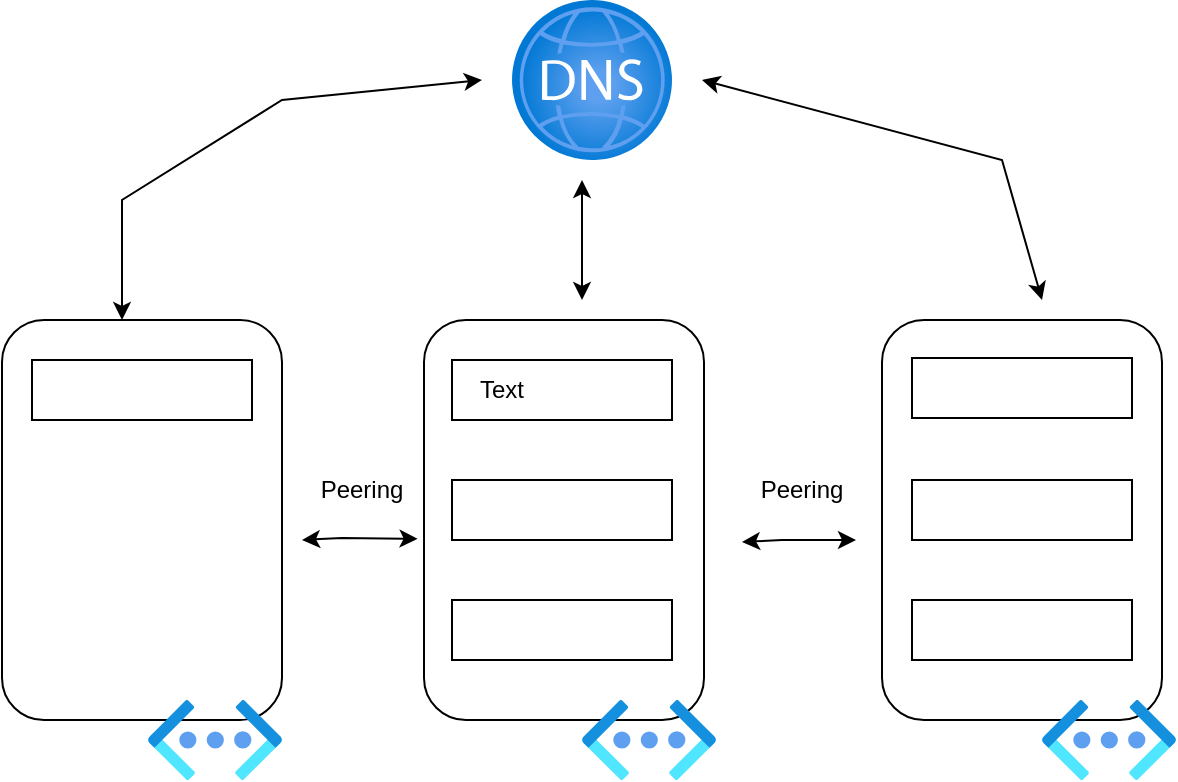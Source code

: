 <mxfile version="21.3.6" type="github">
  <diagram name="Página-1" id="WFhaXLSC2xcNwlY5l5Fd">
    <mxGraphModel dx="1050" dy="581" grid="1" gridSize="10" guides="1" tooltips="1" connect="1" arrows="1" fold="1" page="1" pageScale="1" pageWidth="827" pageHeight="1169" math="0" shadow="0">
      <root>
        <mxCell id="0" />
        <mxCell id="1" parent="0" />
        <mxCell id="BqLauLzzqfAGaCSGmFKW-1" value="" style="rounded=1;whiteSpace=wrap;html=1;direction=south;" vertex="1" parent="1">
          <mxGeometry x="160" y="190" width="140" height="200" as="geometry" />
        </mxCell>
        <mxCell id="BqLauLzzqfAGaCSGmFKW-3" value="" style="rounded=1;whiteSpace=wrap;html=1;direction=south;" vertex="1" parent="1">
          <mxGeometry x="371" y="190" width="140" height="200" as="geometry" />
        </mxCell>
        <mxCell id="BqLauLzzqfAGaCSGmFKW-4" value="" style="rounded=1;whiteSpace=wrap;html=1;direction=south;" vertex="1" parent="1">
          <mxGeometry x="600" y="190" width="140" height="200" as="geometry" />
        </mxCell>
        <mxCell id="BqLauLzzqfAGaCSGmFKW-6" value="" style="rounded=0;whiteSpace=wrap;html=1;" vertex="1" parent="1">
          <mxGeometry x="175" y="210" width="110" height="30" as="geometry" />
        </mxCell>
        <mxCell id="BqLauLzzqfAGaCSGmFKW-7" value="" style="rounded=0;whiteSpace=wrap;html=1;" vertex="1" parent="1">
          <mxGeometry x="385" y="210" width="110" height="30" as="geometry" />
        </mxCell>
        <mxCell id="BqLauLzzqfAGaCSGmFKW-8" value="" style="rounded=0;whiteSpace=wrap;html=1;" vertex="1" parent="1">
          <mxGeometry x="385" y="270" width="110" height="30" as="geometry" />
        </mxCell>
        <mxCell id="BqLauLzzqfAGaCSGmFKW-9" value="" style="rounded=0;whiteSpace=wrap;html=1;" vertex="1" parent="1">
          <mxGeometry x="385" y="330" width="110" height="30" as="geometry" />
        </mxCell>
        <mxCell id="BqLauLzzqfAGaCSGmFKW-10" value="" style="rounded=0;whiteSpace=wrap;html=1;" vertex="1" parent="1">
          <mxGeometry x="615" y="209" width="110" height="30" as="geometry" />
        </mxCell>
        <mxCell id="BqLauLzzqfAGaCSGmFKW-11" value="" style="rounded=0;whiteSpace=wrap;html=1;" vertex="1" parent="1">
          <mxGeometry x="615" y="330" width="110" height="30" as="geometry" />
        </mxCell>
        <mxCell id="BqLauLzzqfAGaCSGmFKW-12" value="" style="rounded=0;whiteSpace=wrap;html=1;" vertex="1" parent="1">
          <mxGeometry x="615" y="270" width="110" height="30" as="geometry" />
        </mxCell>
        <mxCell id="BqLauLzzqfAGaCSGmFKW-13" value="" style="endArrow=classic;startArrow=classic;html=1;rounded=0;entryX=0.547;entryY=1.023;entryDx=0;entryDy=0;entryPerimeter=0;" edge="1" parent="1" target="BqLauLzzqfAGaCSGmFKW-3">
          <mxGeometry width="50" height="50" relative="1" as="geometry">
            <mxPoint x="310" y="300" as="sourcePoint" />
            <mxPoint x="360" y="250" as="targetPoint" />
            <Array as="points">
              <mxPoint x="330" y="299" />
            </Array>
          </mxGeometry>
        </mxCell>
        <mxCell id="BqLauLzzqfAGaCSGmFKW-14" value="" style="endArrow=classic;startArrow=classic;html=1;rounded=0;entryX=0.547;entryY=1.023;entryDx=0;entryDy=0;entryPerimeter=0;" edge="1" parent="1">
          <mxGeometry width="50" height="50" relative="1" as="geometry">
            <mxPoint x="530" y="301" as="sourcePoint" />
            <mxPoint x="587" y="300" as="targetPoint" />
            <Array as="points">
              <mxPoint x="550" y="300" />
            </Array>
          </mxGeometry>
        </mxCell>
        <mxCell id="BqLauLzzqfAGaCSGmFKW-15" value="" style="endArrow=classic;startArrow=classic;html=1;rounded=0;" edge="1" parent="1">
          <mxGeometry width="50" height="50" relative="1" as="geometry">
            <mxPoint x="220" y="190" as="sourcePoint" />
            <mxPoint x="400" y="70" as="targetPoint" />
            <Array as="points">
              <mxPoint x="220" y="130" />
              <mxPoint x="300" y="80" />
            </Array>
          </mxGeometry>
        </mxCell>
        <mxCell id="BqLauLzzqfAGaCSGmFKW-16" value="" style="image;aspect=fixed;html=1;points=[];align=center;fontSize=12;image=img/lib/azure2/networking/DNS_Zones.svg;verticalAlign=middle;" vertex="1" parent="1">
          <mxGeometry x="415" y="30" width="80" height="80" as="geometry" />
        </mxCell>
        <mxCell id="BqLauLzzqfAGaCSGmFKW-17" value="" style="endArrow=classic;startArrow=classic;html=1;rounded=0;" edge="1" parent="1">
          <mxGeometry width="50" height="50" relative="1" as="geometry">
            <mxPoint x="450" y="180" as="sourcePoint" />
            <mxPoint x="450" y="120" as="targetPoint" />
          </mxGeometry>
        </mxCell>
        <mxCell id="BqLauLzzqfAGaCSGmFKW-18" value="" style="endArrow=classic;startArrow=classic;html=1;rounded=0;" edge="1" parent="1">
          <mxGeometry width="50" height="50" relative="1" as="geometry">
            <mxPoint x="680" y="180" as="sourcePoint" />
            <mxPoint x="510" y="70" as="targetPoint" />
            <Array as="points">
              <mxPoint x="660" y="110" />
            </Array>
          </mxGeometry>
        </mxCell>
        <mxCell id="BqLauLzzqfAGaCSGmFKW-19" value="" style="image;aspect=fixed;html=1;points=[];align=center;fontSize=12;image=img/lib/azure2/networking/Virtual_Networks_Classic.svg;" vertex="1" parent="1">
          <mxGeometry x="233" y="380" width="67" height="40" as="geometry" />
        </mxCell>
        <mxCell id="BqLauLzzqfAGaCSGmFKW-20" value="" style="image;aspect=fixed;html=1;points=[];align=center;fontSize=12;image=img/lib/azure2/networking/Virtual_Networks_Classic.svg;" vertex="1" parent="1">
          <mxGeometry x="450" y="380" width="67" height="40" as="geometry" />
        </mxCell>
        <mxCell id="BqLauLzzqfAGaCSGmFKW-21" value="" style="image;aspect=fixed;html=1;points=[];align=center;fontSize=12;image=img/lib/azure2/networking/Virtual_Networks_Classic.svg;" vertex="1" parent="1">
          <mxGeometry x="680" y="380" width="67" height="40" as="geometry" />
        </mxCell>
        <mxCell id="BqLauLzzqfAGaCSGmFKW-22" value="Text" style="text;html=1;strokeColor=none;fillColor=none;align=center;verticalAlign=middle;whiteSpace=wrap;rounded=0;" vertex="1" parent="1">
          <mxGeometry x="380" y="210" width="60" height="30" as="geometry" />
        </mxCell>
        <mxCell id="BqLauLzzqfAGaCSGmFKW-23" value="Peering" style="text;html=1;strokeColor=none;fillColor=none;align=center;verticalAlign=middle;whiteSpace=wrap;rounded=0;" vertex="1" parent="1">
          <mxGeometry x="310" y="260" width="60" height="30" as="geometry" />
        </mxCell>
        <mxCell id="BqLauLzzqfAGaCSGmFKW-24" value="Peering" style="text;html=1;strokeColor=none;fillColor=none;align=center;verticalAlign=middle;whiteSpace=wrap;rounded=0;" vertex="1" parent="1">
          <mxGeometry x="530" y="260" width="60" height="30" as="geometry" />
        </mxCell>
      </root>
    </mxGraphModel>
  </diagram>
</mxfile>
